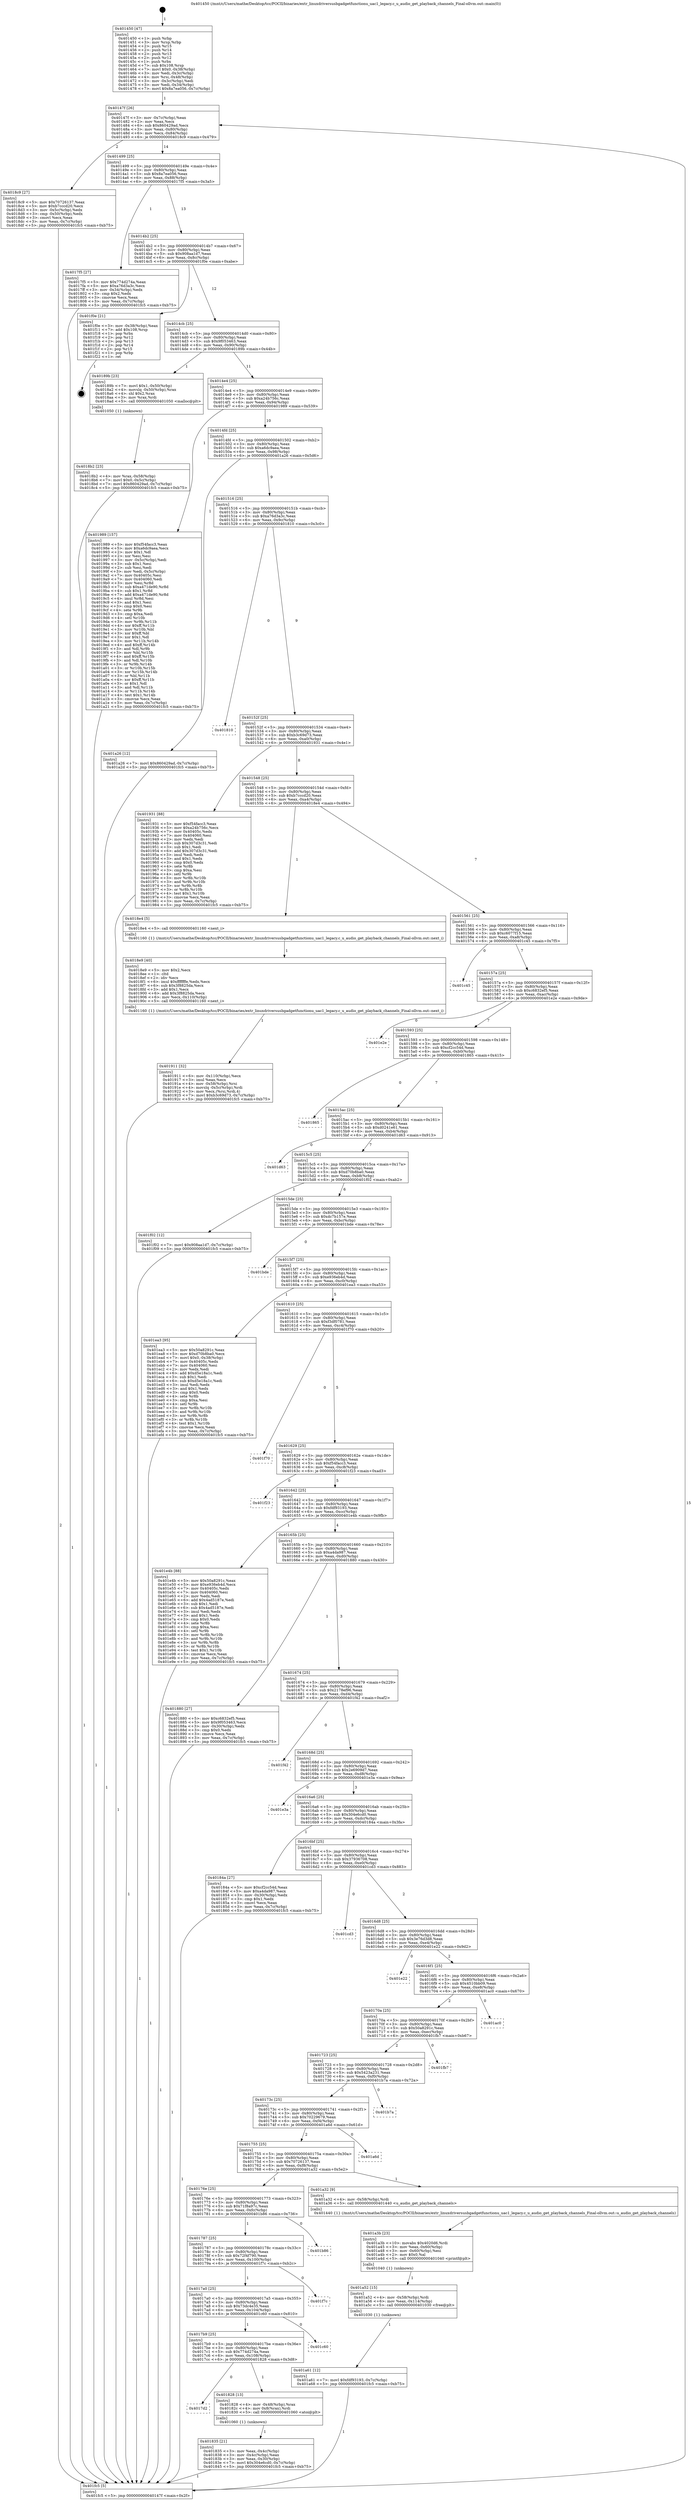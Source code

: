 digraph "0x401450" {
  label = "0x401450 (/mnt/c/Users/mathe/Desktop/tcc/POCII/binaries/extr_linuxdriversusbgadgetfunctionu_uac1_legacy.c_u_audio_get_playback_channels_Final-ollvm.out::main(0))"
  labelloc = "t"
  node[shape=record]

  Entry [label="",width=0.3,height=0.3,shape=circle,fillcolor=black,style=filled]
  "0x40147f" [label="{
     0x40147f [26]\l
     | [instrs]\l
     &nbsp;&nbsp;0x40147f \<+3\>: mov -0x7c(%rbp),%eax\l
     &nbsp;&nbsp;0x401482 \<+2\>: mov %eax,%ecx\l
     &nbsp;&nbsp;0x401484 \<+6\>: sub $0x860429ad,%ecx\l
     &nbsp;&nbsp;0x40148a \<+3\>: mov %eax,-0x80(%rbp)\l
     &nbsp;&nbsp;0x40148d \<+6\>: mov %ecx,-0x84(%rbp)\l
     &nbsp;&nbsp;0x401493 \<+6\>: je 00000000004018c9 \<main+0x479\>\l
  }"]
  "0x4018c9" [label="{
     0x4018c9 [27]\l
     | [instrs]\l
     &nbsp;&nbsp;0x4018c9 \<+5\>: mov $0x70726137,%eax\l
     &nbsp;&nbsp;0x4018ce \<+5\>: mov $0xb7cccd20,%ecx\l
     &nbsp;&nbsp;0x4018d3 \<+3\>: mov -0x5c(%rbp),%edx\l
     &nbsp;&nbsp;0x4018d6 \<+3\>: cmp -0x50(%rbp),%edx\l
     &nbsp;&nbsp;0x4018d9 \<+3\>: cmovl %ecx,%eax\l
     &nbsp;&nbsp;0x4018dc \<+3\>: mov %eax,-0x7c(%rbp)\l
     &nbsp;&nbsp;0x4018df \<+5\>: jmp 0000000000401fc5 \<main+0xb75\>\l
  }"]
  "0x401499" [label="{
     0x401499 [25]\l
     | [instrs]\l
     &nbsp;&nbsp;0x401499 \<+5\>: jmp 000000000040149e \<main+0x4e\>\l
     &nbsp;&nbsp;0x40149e \<+3\>: mov -0x80(%rbp),%eax\l
     &nbsp;&nbsp;0x4014a1 \<+5\>: sub $0x8a7ea056,%eax\l
     &nbsp;&nbsp;0x4014a6 \<+6\>: mov %eax,-0x88(%rbp)\l
     &nbsp;&nbsp;0x4014ac \<+6\>: je 00000000004017f5 \<main+0x3a5\>\l
  }"]
  Exit [label="",width=0.3,height=0.3,shape=circle,fillcolor=black,style=filled,peripheries=2]
  "0x4017f5" [label="{
     0x4017f5 [27]\l
     | [instrs]\l
     &nbsp;&nbsp;0x4017f5 \<+5\>: mov $0x774d274a,%eax\l
     &nbsp;&nbsp;0x4017fa \<+5\>: mov $0xa76d3a3c,%ecx\l
     &nbsp;&nbsp;0x4017ff \<+3\>: mov -0x34(%rbp),%edx\l
     &nbsp;&nbsp;0x401802 \<+3\>: cmp $0x2,%edx\l
     &nbsp;&nbsp;0x401805 \<+3\>: cmovne %ecx,%eax\l
     &nbsp;&nbsp;0x401808 \<+3\>: mov %eax,-0x7c(%rbp)\l
     &nbsp;&nbsp;0x40180b \<+5\>: jmp 0000000000401fc5 \<main+0xb75\>\l
  }"]
  "0x4014b2" [label="{
     0x4014b2 [25]\l
     | [instrs]\l
     &nbsp;&nbsp;0x4014b2 \<+5\>: jmp 00000000004014b7 \<main+0x67\>\l
     &nbsp;&nbsp;0x4014b7 \<+3\>: mov -0x80(%rbp),%eax\l
     &nbsp;&nbsp;0x4014ba \<+5\>: sub $0x908aa1d7,%eax\l
     &nbsp;&nbsp;0x4014bf \<+6\>: mov %eax,-0x8c(%rbp)\l
     &nbsp;&nbsp;0x4014c5 \<+6\>: je 0000000000401f0e \<main+0xabe\>\l
  }"]
  "0x401fc5" [label="{
     0x401fc5 [5]\l
     | [instrs]\l
     &nbsp;&nbsp;0x401fc5 \<+5\>: jmp 000000000040147f \<main+0x2f\>\l
  }"]
  "0x401450" [label="{
     0x401450 [47]\l
     | [instrs]\l
     &nbsp;&nbsp;0x401450 \<+1\>: push %rbp\l
     &nbsp;&nbsp;0x401451 \<+3\>: mov %rsp,%rbp\l
     &nbsp;&nbsp;0x401454 \<+2\>: push %r15\l
     &nbsp;&nbsp;0x401456 \<+2\>: push %r14\l
     &nbsp;&nbsp;0x401458 \<+2\>: push %r13\l
     &nbsp;&nbsp;0x40145a \<+2\>: push %r12\l
     &nbsp;&nbsp;0x40145c \<+1\>: push %rbx\l
     &nbsp;&nbsp;0x40145d \<+7\>: sub $0x108,%rsp\l
     &nbsp;&nbsp;0x401464 \<+7\>: movl $0x0,-0x38(%rbp)\l
     &nbsp;&nbsp;0x40146b \<+3\>: mov %edi,-0x3c(%rbp)\l
     &nbsp;&nbsp;0x40146e \<+4\>: mov %rsi,-0x48(%rbp)\l
     &nbsp;&nbsp;0x401472 \<+3\>: mov -0x3c(%rbp),%edi\l
     &nbsp;&nbsp;0x401475 \<+3\>: mov %edi,-0x34(%rbp)\l
     &nbsp;&nbsp;0x401478 \<+7\>: movl $0x8a7ea056,-0x7c(%rbp)\l
  }"]
  "0x401a61" [label="{
     0x401a61 [12]\l
     | [instrs]\l
     &nbsp;&nbsp;0x401a61 \<+7\>: movl $0xfdf93193,-0x7c(%rbp)\l
     &nbsp;&nbsp;0x401a68 \<+5\>: jmp 0000000000401fc5 \<main+0xb75\>\l
  }"]
  "0x401f0e" [label="{
     0x401f0e [21]\l
     | [instrs]\l
     &nbsp;&nbsp;0x401f0e \<+3\>: mov -0x38(%rbp),%eax\l
     &nbsp;&nbsp;0x401f11 \<+7\>: add $0x108,%rsp\l
     &nbsp;&nbsp;0x401f18 \<+1\>: pop %rbx\l
     &nbsp;&nbsp;0x401f19 \<+2\>: pop %r12\l
     &nbsp;&nbsp;0x401f1b \<+2\>: pop %r13\l
     &nbsp;&nbsp;0x401f1d \<+2\>: pop %r14\l
     &nbsp;&nbsp;0x401f1f \<+2\>: pop %r15\l
     &nbsp;&nbsp;0x401f21 \<+1\>: pop %rbp\l
     &nbsp;&nbsp;0x401f22 \<+1\>: ret\l
  }"]
  "0x4014cb" [label="{
     0x4014cb [25]\l
     | [instrs]\l
     &nbsp;&nbsp;0x4014cb \<+5\>: jmp 00000000004014d0 \<main+0x80\>\l
     &nbsp;&nbsp;0x4014d0 \<+3\>: mov -0x80(%rbp),%eax\l
     &nbsp;&nbsp;0x4014d3 \<+5\>: sub $0x9f053463,%eax\l
     &nbsp;&nbsp;0x4014d8 \<+6\>: mov %eax,-0x90(%rbp)\l
     &nbsp;&nbsp;0x4014de \<+6\>: je 000000000040189b \<main+0x44b\>\l
  }"]
  "0x401a52" [label="{
     0x401a52 [15]\l
     | [instrs]\l
     &nbsp;&nbsp;0x401a52 \<+4\>: mov -0x58(%rbp),%rdi\l
     &nbsp;&nbsp;0x401a56 \<+6\>: mov %eax,-0x114(%rbp)\l
     &nbsp;&nbsp;0x401a5c \<+5\>: call 0000000000401030 \<free@plt\>\l
     | [calls]\l
     &nbsp;&nbsp;0x401030 \{1\} (unknown)\l
  }"]
  "0x40189b" [label="{
     0x40189b [23]\l
     | [instrs]\l
     &nbsp;&nbsp;0x40189b \<+7\>: movl $0x1,-0x50(%rbp)\l
     &nbsp;&nbsp;0x4018a2 \<+4\>: movslq -0x50(%rbp),%rax\l
     &nbsp;&nbsp;0x4018a6 \<+4\>: shl $0x2,%rax\l
     &nbsp;&nbsp;0x4018aa \<+3\>: mov %rax,%rdi\l
     &nbsp;&nbsp;0x4018ad \<+5\>: call 0000000000401050 \<malloc@plt\>\l
     | [calls]\l
     &nbsp;&nbsp;0x401050 \{1\} (unknown)\l
  }"]
  "0x4014e4" [label="{
     0x4014e4 [25]\l
     | [instrs]\l
     &nbsp;&nbsp;0x4014e4 \<+5\>: jmp 00000000004014e9 \<main+0x99\>\l
     &nbsp;&nbsp;0x4014e9 \<+3\>: mov -0x80(%rbp),%eax\l
     &nbsp;&nbsp;0x4014ec \<+5\>: sub $0xa24b756c,%eax\l
     &nbsp;&nbsp;0x4014f1 \<+6\>: mov %eax,-0x94(%rbp)\l
     &nbsp;&nbsp;0x4014f7 \<+6\>: je 0000000000401989 \<main+0x539\>\l
  }"]
  "0x401a3b" [label="{
     0x401a3b [23]\l
     | [instrs]\l
     &nbsp;&nbsp;0x401a3b \<+10\>: movabs $0x4020d6,%rdi\l
     &nbsp;&nbsp;0x401a45 \<+3\>: mov %eax,-0x60(%rbp)\l
     &nbsp;&nbsp;0x401a48 \<+3\>: mov -0x60(%rbp),%esi\l
     &nbsp;&nbsp;0x401a4b \<+2\>: mov $0x0,%al\l
     &nbsp;&nbsp;0x401a4d \<+5\>: call 0000000000401040 \<printf@plt\>\l
     | [calls]\l
     &nbsp;&nbsp;0x401040 \{1\} (unknown)\l
  }"]
  "0x401989" [label="{
     0x401989 [157]\l
     | [instrs]\l
     &nbsp;&nbsp;0x401989 \<+5\>: mov $0xf54facc3,%eax\l
     &nbsp;&nbsp;0x40198e \<+5\>: mov $0xa6dc9aea,%ecx\l
     &nbsp;&nbsp;0x401993 \<+2\>: mov $0x1,%dl\l
     &nbsp;&nbsp;0x401995 \<+2\>: xor %esi,%esi\l
     &nbsp;&nbsp;0x401997 \<+3\>: mov -0x5c(%rbp),%edi\l
     &nbsp;&nbsp;0x40199a \<+3\>: sub $0x1,%esi\l
     &nbsp;&nbsp;0x40199d \<+2\>: sub %esi,%edi\l
     &nbsp;&nbsp;0x40199f \<+3\>: mov %edi,-0x5c(%rbp)\l
     &nbsp;&nbsp;0x4019a2 \<+7\>: mov 0x40405c,%esi\l
     &nbsp;&nbsp;0x4019a9 \<+7\>: mov 0x404060,%edi\l
     &nbsp;&nbsp;0x4019b0 \<+3\>: mov %esi,%r8d\l
     &nbsp;&nbsp;0x4019b3 \<+7\>: sub $0xa471de90,%r8d\l
     &nbsp;&nbsp;0x4019ba \<+4\>: sub $0x1,%r8d\l
     &nbsp;&nbsp;0x4019be \<+7\>: add $0xa471de90,%r8d\l
     &nbsp;&nbsp;0x4019c5 \<+4\>: imul %r8d,%esi\l
     &nbsp;&nbsp;0x4019c9 \<+3\>: and $0x1,%esi\l
     &nbsp;&nbsp;0x4019cc \<+3\>: cmp $0x0,%esi\l
     &nbsp;&nbsp;0x4019cf \<+4\>: sete %r9b\l
     &nbsp;&nbsp;0x4019d3 \<+3\>: cmp $0xa,%edi\l
     &nbsp;&nbsp;0x4019d6 \<+4\>: setl %r10b\l
     &nbsp;&nbsp;0x4019da \<+3\>: mov %r9b,%r11b\l
     &nbsp;&nbsp;0x4019dd \<+4\>: xor $0xff,%r11b\l
     &nbsp;&nbsp;0x4019e1 \<+3\>: mov %r10b,%bl\l
     &nbsp;&nbsp;0x4019e4 \<+3\>: xor $0xff,%bl\l
     &nbsp;&nbsp;0x4019e7 \<+3\>: xor $0x1,%dl\l
     &nbsp;&nbsp;0x4019ea \<+3\>: mov %r11b,%r14b\l
     &nbsp;&nbsp;0x4019ed \<+4\>: and $0xff,%r14b\l
     &nbsp;&nbsp;0x4019f1 \<+3\>: and %dl,%r9b\l
     &nbsp;&nbsp;0x4019f4 \<+3\>: mov %bl,%r15b\l
     &nbsp;&nbsp;0x4019f7 \<+4\>: and $0xff,%r15b\l
     &nbsp;&nbsp;0x4019fb \<+3\>: and %dl,%r10b\l
     &nbsp;&nbsp;0x4019fe \<+3\>: or %r9b,%r14b\l
     &nbsp;&nbsp;0x401a01 \<+3\>: or %r10b,%r15b\l
     &nbsp;&nbsp;0x401a04 \<+3\>: xor %r15b,%r14b\l
     &nbsp;&nbsp;0x401a07 \<+3\>: or %bl,%r11b\l
     &nbsp;&nbsp;0x401a0a \<+4\>: xor $0xff,%r11b\l
     &nbsp;&nbsp;0x401a0e \<+3\>: or $0x1,%dl\l
     &nbsp;&nbsp;0x401a11 \<+3\>: and %dl,%r11b\l
     &nbsp;&nbsp;0x401a14 \<+3\>: or %r11b,%r14b\l
     &nbsp;&nbsp;0x401a17 \<+4\>: test $0x1,%r14b\l
     &nbsp;&nbsp;0x401a1b \<+3\>: cmovne %ecx,%eax\l
     &nbsp;&nbsp;0x401a1e \<+3\>: mov %eax,-0x7c(%rbp)\l
     &nbsp;&nbsp;0x401a21 \<+5\>: jmp 0000000000401fc5 \<main+0xb75\>\l
  }"]
  "0x4014fd" [label="{
     0x4014fd [25]\l
     | [instrs]\l
     &nbsp;&nbsp;0x4014fd \<+5\>: jmp 0000000000401502 \<main+0xb2\>\l
     &nbsp;&nbsp;0x401502 \<+3\>: mov -0x80(%rbp),%eax\l
     &nbsp;&nbsp;0x401505 \<+5\>: sub $0xa6dc9aea,%eax\l
     &nbsp;&nbsp;0x40150a \<+6\>: mov %eax,-0x98(%rbp)\l
     &nbsp;&nbsp;0x401510 \<+6\>: je 0000000000401a26 \<main+0x5d6\>\l
  }"]
  "0x401911" [label="{
     0x401911 [32]\l
     | [instrs]\l
     &nbsp;&nbsp;0x401911 \<+6\>: mov -0x110(%rbp),%ecx\l
     &nbsp;&nbsp;0x401917 \<+3\>: imul %eax,%ecx\l
     &nbsp;&nbsp;0x40191a \<+4\>: mov -0x58(%rbp),%rsi\l
     &nbsp;&nbsp;0x40191e \<+4\>: movslq -0x5c(%rbp),%rdi\l
     &nbsp;&nbsp;0x401922 \<+3\>: mov %ecx,(%rsi,%rdi,4)\l
     &nbsp;&nbsp;0x401925 \<+7\>: movl $0xb3c69d73,-0x7c(%rbp)\l
     &nbsp;&nbsp;0x40192c \<+5\>: jmp 0000000000401fc5 \<main+0xb75\>\l
  }"]
  "0x401a26" [label="{
     0x401a26 [12]\l
     | [instrs]\l
     &nbsp;&nbsp;0x401a26 \<+7\>: movl $0x860429ad,-0x7c(%rbp)\l
     &nbsp;&nbsp;0x401a2d \<+5\>: jmp 0000000000401fc5 \<main+0xb75\>\l
  }"]
  "0x401516" [label="{
     0x401516 [25]\l
     | [instrs]\l
     &nbsp;&nbsp;0x401516 \<+5\>: jmp 000000000040151b \<main+0xcb\>\l
     &nbsp;&nbsp;0x40151b \<+3\>: mov -0x80(%rbp),%eax\l
     &nbsp;&nbsp;0x40151e \<+5\>: sub $0xa76d3a3c,%eax\l
     &nbsp;&nbsp;0x401523 \<+6\>: mov %eax,-0x9c(%rbp)\l
     &nbsp;&nbsp;0x401529 \<+6\>: je 0000000000401810 \<main+0x3c0\>\l
  }"]
  "0x4018e9" [label="{
     0x4018e9 [40]\l
     | [instrs]\l
     &nbsp;&nbsp;0x4018e9 \<+5\>: mov $0x2,%ecx\l
     &nbsp;&nbsp;0x4018ee \<+1\>: cltd\l
     &nbsp;&nbsp;0x4018ef \<+2\>: idiv %ecx\l
     &nbsp;&nbsp;0x4018f1 \<+6\>: imul $0xfffffffe,%edx,%ecx\l
     &nbsp;&nbsp;0x4018f7 \<+6\>: sub $0x3f8825da,%ecx\l
     &nbsp;&nbsp;0x4018fd \<+3\>: add $0x1,%ecx\l
     &nbsp;&nbsp;0x401900 \<+6\>: add $0x3f8825da,%ecx\l
     &nbsp;&nbsp;0x401906 \<+6\>: mov %ecx,-0x110(%rbp)\l
     &nbsp;&nbsp;0x40190c \<+5\>: call 0000000000401160 \<next_i\>\l
     | [calls]\l
     &nbsp;&nbsp;0x401160 \{1\} (/mnt/c/Users/mathe/Desktop/tcc/POCII/binaries/extr_linuxdriversusbgadgetfunctionu_uac1_legacy.c_u_audio_get_playback_channels_Final-ollvm.out::next_i)\l
  }"]
  "0x401810" [label="{
     0x401810\l
  }", style=dashed]
  "0x40152f" [label="{
     0x40152f [25]\l
     | [instrs]\l
     &nbsp;&nbsp;0x40152f \<+5\>: jmp 0000000000401534 \<main+0xe4\>\l
     &nbsp;&nbsp;0x401534 \<+3\>: mov -0x80(%rbp),%eax\l
     &nbsp;&nbsp;0x401537 \<+5\>: sub $0xb3c69d73,%eax\l
     &nbsp;&nbsp;0x40153c \<+6\>: mov %eax,-0xa0(%rbp)\l
     &nbsp;&nbsp;0x401542 \<+6\>: je 0000000000401931 \<main+0x4e1\>\l
  }"]
  "0x4018b2" [label="{
     0x4018b2 [23]\l
     | [instrs]\l
     &nbsp;&nbsp;0x4018b2 \<+4\>: mov %rax,-0x58(%rbp)\l
     &nbsp;&nbsp;0x4018b6 \<+7\>: movl $0x0,-0x5c(%rbp)\l
     &nbsp;&nbsp;0x4018bd \<+7\>: movl $0x860429ad,-0x7c(%rbp)\l
     &nbsp;&nbsp;0x4018c4 \<+5\>: jmp 0000000000401fc5 \<main+0xb75\>\l
  }"]
  "0x401931" [label="{
     0x401931 [88]\l
     | [instrs]\l
     &nbsp;&nbsp;0x401931 \<+5\>: mov $0xf54facc3,%eax\l
     &nbsp;&nbsp;0x401936 \<+5\>: mov $0xa24b756c,%ecx\l
     &nbsp;&nbsp;0x40193b \<+7\>: mov 0x40405c,%edx\l
     &nbsp;&nbsp;0x401942 \<+7\>: mov 0x404060,%esi\l
     &nbsp;&nbsp;0x401949 \<+2\>: mov %edx,%edi\l
     &nbsp;&nbsp;0x40194b \<+6\>: sub $0x307d3c31,%edi\l
     &nbsp;&nbsp;0x401951 \<+3\>: sub $0x1,%edi\l
     &nbsp;&nbsp;0x401954 \<+6\>: add $0x307d3c31,%edi\l
     &nbsp;&nbsp;0x40195a \<+3\>: imul %edi,%edx\l
     &nbsp;&nbsp;0x40195d \<+3\>: and $0x1,%edx\l
     &nbsp;&nbsp;0x401960 \<+3\>: cmp $0x0,%edx\l
     &nbsp;&nbsp;0x401963 \<+4\>: sete %r8b\l
     &nbsp;&nbsp;0x401967 \<+3\>: cmp $0xa,%esi\l
     &nbsp;&nbsp;0x40196a \<+4\>: setl %r9b\l
     &nbsp;&nbsp;0x40196e \<+3\>: mov %r8b,%r10b\l
     &nbsp;&nbsp;0x401971 \<+3\>: and %r9b,%r10b\l
     &nbsp;&nbsp;0x401974 \<+3\>: xor %r9b,%r8b\l
     &nbsp;&nbsp;0x401977 \<+3\>: or %r8b,%r10b\l
     &nbsp;&nbsp;0x40197a \<+4\>: test $0x1,%r10b\l
     &nbsp;&nbsp;0x40197e \<+3\>: cmovne %ecx,%eax\l
     &nbsp;&nbsp;0x401981 \<+3\>: mov %eax,-0x7c(%rbp)\l
     &nbsp;&nbsp;0x401984 \<+5\>: jmp 0000000000401fc5 \<main+0xb75\>\l
  }"]
  "0x401548" [label="{
     0x401548 [25]\l
     | [instrs]\l
     &nbsp;&nbsp;0x401548 \<+5\>: jmp 000000000040154d \<main+0xfd\>\l
     &nbsp;&nbsp;0x40154d \<+3\>: mov -0x80(%rbp),%eax\l
     &nbsp;&nbsp;0x401550 \<+5\>: sub $0xb7cccd20,%eax\l
     &nbsp;&nbsp;0x401555 \<+6\>: mov %eax,-0xa4(%rbp)\l
     &nbsp;&nbsp;0x40155b \<+6\>: je 00000000004018e4 \<main+0x494\>\l
  }"]
  "0x401835" [label="{
     0x401835 [21]\l
     | [instrs]\l
     &nbsp;&nbsp;0x401835 \<+3\>: mov %eax,-0x4c(%rbp)\l
     &nbsp;&nbsp;0x401838 \<+3\>: mov -0x4c(%rbp),%eax\l
     &nbsp;&nbsp;0x40183b \<+3\>: mov %eax,-0x30(%rbp)\l
     &nbsp;&nbsp;0x40183e \<+7\>: movl $0x304e6cd0,-0x7c(%rbp)\l
     &nbsp;&nbsp;0x401845 \<+5\>: jmp 0000000000401fc5 \<main+0xb75\>\l
  }"]
  "0x4018e4" [label="{
     0x4018e4 [5]\l
     | [instrs]\l
     &nbsp;&nbsp;0x4018e4 \<+5\>: call 0000000000401160 \<next_i\>\l
     | [calls]\l
     &nbsp;&nbsp;0x401160 \{1\} (/mnt/c/Users/mathe/Desktop/tcc/POCII/binaries/extr_linuxdriversusbgadgetfunctionu_uac1_legacy.c_u_audio_get_playback_channels_Final-ollvm.out::next_i)\l
  }"]
  "0x401561" [label="{
     0x401561 [25]\l
     | [instrs]\l
     &nbsp;&nbsp;0x401561 \<+5\>: jmp 0000000000401566 \<main+0x116\>\l
     &nbsp;&nbsp;0x401566 \<+3\>: mov -0x80(%rbp),%eax\l
     &nbsp;&nbsp;0x401569 \<+5\>: sub $0xc6077f15,%eax\l
     &nbsp;&nbsp;0x40156e \<+6\>: mov %eax,-0xa8(%rbp)\l
     &nbsp;&nbsp;0x401574 \<+6\>: je 0000000000401c45 \<main+0x7f5\>\l
  }"]
  "0x4017d2" [label="{
     0x4017d2\l
  }", style=dashed]
  "0x401c45" [label="{
     0x401c45\l
  }", style=dashed]
  "0x40157a" [label="{
     0x40157a [25]\l
     | [instrs]\l
     &nbsp;&nbsp;0x40157a \<+5\>: jmp 000000000040157f \<main+0x12f\>\l
     &nbsp;&nbsp;0x40157f \<+3\>: mov -0x80(%rbp),%eax\l
     &nbsp;&nbsp;0x401582 \<+5\>: sub $0xc6832ef5,%eax\l
     &nbsp;&nbsp;0x401587 \<+6\>: mov %eax,-0xac(%rbp)\l
     &nbsp;&nbsp;0x40158d \<+6\>: je 0000000000401e2e \<main+0x9de\>\l
  }"]
  "0x401828" [label="{
     0x401828 [13]\l
     | [instrs]\l
     &nbsp;&nbsp;0x401828 \<+4\>: mov -0x48(%rbp),%rax\l
     &nbsp;&nbsp;0x40182c \<+4\>: mov 0x8(%rax),%rdi\l
     &nbsp;&nbsp;0x401830 \<+5\>: call 0000000000401060 \<atoi@plt\>\l
     | [calls]\l
     &nbsp;&nbsp;0x401060 \{1\} (unknown)\l
  }"]
  "0x401e2e" [label="{
     0x401e2e\l
  }", style=dashed]
  "0x401593" [label="{
     0x401593 [25]\l
     | [instrs]\l
     &nbsp;&nbsp;0x401593 \<+5\>: jmp 0000000000401598 \<main+0x148\>\l
     &nbsp;&nbsp;0x401598 \<+3\>: mov -0x80(%rbp),%eax\l
     &nbsp;&nbsp;0x40159b \<+5\>: sub $0xcf2cc54d,%eax\l
     &nbsp;&nbsp;0x4015a0 \<+6\>: mov %eax,-0xb0(%rbp)\l
     &nbsp;&nbsp;0x4015a6 \<+6\>: je 0000000000401865 \<main+0x415\>\l
  }"]
  "0x4017b9" [label="{
     0x4017b9 [25]\l
     | [instrs]\l
     &nbsp;&nbsp;0x4017b9 \<+5\>: jmp 00000000004017be \<main+0x36e\>\l
     &nbsp;&nbsp;0x4017be \<+3\>: mov -0x80(%rbp),%eax\l
     &nbsp;&nbsp;0x4017c1 \<+5\>: sub $0x774d274a,%eax\l
     &nbsp;&nbsp;0x4017c6 \<+6\>: mov %eax,-0x108(%rbp)\l
     &nbsp;&nbsp;0x4017cc \<+6\>: je 0000000000401828 \<main+0x3d8\>\l
  }"]
  "0x401865" [label="{
     0x401865\l
  }", style=dashed]
  "0x4015ac" [label="{
     0x4015ac [25]\l
     | [instrs]\l
     &nbsp;&nbsp;0x4015ac \<+5\>: jmp 00000000004015b1 \<main+0x161\>\l
     &nbsp;&nbsp;0x4015b1 \<+3\>: mov -0x80(%rbp),%eax\l
     &nbsp;&nbsp;0x4015b4 \<+5\>: sub $0xd0241e61,%eax\l
     &nbsp;&nbsp;0x4015b9 \<+6\>: mov %eax,-0xb4(%rbp)\l
     &nbsp;&nbsp;0x4015bf \<+6\>: je 0000000000401d63 \<main+0x913\>\l
  }"]
  "0x401c60" [label="{
     0x401c60\l
  }", style=dashed]
  "0x401d63" [label="{
     0x401d63\l
  }", style=dashed]
  "0x4015c5" [label="{
     0x4015c5 [25]\l
     | [instrs]\l
     &nbsp;&nbsp;0x4015c5 \<+5\>: jmp 00000000004015ca \<main+0x17a\>\l
     &nbsp;&nbsp;0x4015ca \<+3\>: mov -0x80(%rbp),%eax\l
     &nbsp;&nbsp;0x4015cd \<+5\>: sub $0xd70b8ba0,%eax\l
     &nbsp;&nbsp;0x4015d2 \<+6\>: mov %eax,-0xb8(%rbp)\l
     &nbsp;&nbsp;0x4015d8 \<+6\>: je 0000000000401f02 \<main+0xab2\>\l
  }"]
  "0x4017a0" [label="{
     0x4017a0 [25]\l
     | [instrs]\l
     &nbsp;&nbsp;0x4017a0 \<+5\>: jmp 00000000004017a5 \<main+0x355\>\l
     &nbsp;&nbsp;0x4017a5 \<+3\>: mov -0x80(%rbp),%eax\l
     &nbsp;&nbsp;0x4017a8 \<+5\>: sub $0x73dc4e35,%eax\l
     &nbsp;&nbsp;0x4017ad \<+6\>: mov %eax,-0x104(%rbp)\l
     &nbsp;&nbsp;0x4017b3 \<+6\>: je 0000000000401c60 \<main+0x810\>\l
  }"]
  "0x401f02" [label="{
     0x401f02 [12]\l
     | [instrs]\l
     &nbsp;&nbsp;0x401f02 \<+7\>: movl $0x908aa1d7,-0x7c(%rbp)\l
     &nbsp;&nbsp;0x401f09 \<+5\>: jmp 0000000000401fc5 \<main+0xb75\>\l
  }"]
  "0x4015de" [label="{
     0x4015de [25]\l
     | [instrs]\l
     &nbsp;&nbsp;0x4015de \<+5\>: jmp 00000000004015e3 \<main+0x193\>\l
     &nbsp;&nbsp;0x4015e3 \<+3\>: mov -0x80(%rbp),%eax\l
     &nbsp;&nbsp;0x4015e6 \<+5\>: sub $0xdc7b157e,%eax\l
     &nbsp;&nbsp;0x4015eb \<+6\>: mov %eax,-0xbc(%rbp)\l
     &nbsp;&nbsp;0x4015f1 \<+6\>: je 0000000000401bde \<main+0x78e\>\l
  }"]
  "0x401f7c" [label="{
     0x401f7c\l
  }", style=dashed]
  "0x401bde" [label="{
     0x401bde\l
  }", style=dashed]
  "0x4015f7" [label="{
     0x4015f7 [25]\l
     | [instrs]\l
     &nbsp;&nbsp;0x4015f7 \<+5\>: jmp 00000000004015fc \<main+0x1ac\>\l
     &nbsp;&nbsp;0x4015fc \<+3\>: mov -0x80(%rbp),%eax\l
     &nbsp;&nbsp;0x4015ff \<+5\>: sub $0xe936eb4d,%eax\l
     &nbsp;&nbsp;0x401604 \<+6\>: mov %eax,-0xc0(%rbp)\l
     &nbsp;&nbsp;0x40160a \<+6\>: je 0000000000401ea3 \<main+0xa53\>\l
  }"]
  "0x401787" [label="{
     0x401787 [25]\l
     | [instrs]\l
     &nbsp;&nbsp;0x401787 \<+5\>: jmp 000000000040178c \<main+0x33c\>\l
     &nbsp;&nbsp;0x40178c \<+3\>: mov -0x80(%rbp),%eax\l
     &nbsp;&nbsp;0x40178f \<+5\>: sub $0x72f4f790,%eax\l
     &nbsp;&nbsp;0x401794 \<+6\>: mov %eax,-0x100(%rbp)\l
     &nbsp;&nbsp;0x40179a \<+6\>: je 0000000000401f7c \<main+0xb2c\>\l
  }"]
  "0x401ea3" [label="{
     0x401ea3 [95]\l
     | [instrs]\l
     &nbsp;&nbsp;0x401ea3 \<+5\>: mov $0x50a8291c,%eax\l
     &nbsp;&nbsp;0x401ea8 \<+5\>: mov $0xd70b8ba0,%ecx\l
     &nbsp;&nbsp;0x401ead \<+7\>: movl $0x0,-0x38(%rbp)\l
     &nbsp;&nbsp;0x401eb4 \<+7\>: mov 0x40405c,%edx\l
     &nbsp;&nbsp;0x401ebb \<+7\>: mov 0x404060,%esi\l
     &nbsp;&nbsp;0x401ec2 \<+2\>: mov %edx,%edi\l
     &nbsp;&nbsp;0x401ec4 \<+6\>: add $0xd5e18a1c,%edi\l
     &nbsp;&nbsp;0x401eca \<+3\>: sub $0x1,%edi\l
     &nbsp;&nbsp;0x401ecd \<+6\>: sub $0xd5e18a1c,%edi\l
     &nbsp;&nbsp;0x401ed3 \<+3\>: imul %edi,%edx\l
     &nbsp;&nbsp;0x401ed6 \<+3\>: and $0x1,%edx\l
     &nbsp;&nbsp;0x401ed9 \<+3\>: cmp $0x0,%edx\l
     &nbsp;&nbsp;0x401edc \<+4\>: sete %r8b\l
     &nbsp;&nbsp;0x401ee0 \<+3\>: cmp $0xa,%esi\l
     &nbsp;&nbsp;0x401ee3 \<+4\>: setl %r9b\l
     &nbsp;&nbsp;0x401ee7 \<+3\>: mov %r8b,%r10b\l
     &nbsp;&nbsp;0x401eea \<+3\>: and %r9b,%r10b\l
     &nbsp;&nbsp;0x401eed \<+3\>: xor %r9b,%r8b\l
     &nbsp;&nbsp;0x401ef0 \<+3\>: or %r8b,%r10b\l
     &nbsp;&nbsp;0x401ef3 \<+4\>: test $0x1,%r10b\l
     &nbsp;&nbsp;0x401ef7 \<+3\>: cmovne %ecx,%eax\l
     &nbsp;&nbsp;0x401efa \<+3\>: mov %eax,-0x7c(%rbp)\l
     &nbsp;&nbsp;0x401efd \<+5\>: jmp 0000000000401fc5 \<main+0xb75\>\l
  }"]
  "0x401610" [label="{
     0x401610 [25]\l
     | [instrs]\l
     &nbsp;&nbsp;0x401610 \<+5\>: jmp 0000000000401615 \<main+0x1c5\>\l
     &nbsp;&nbsp;0x401615 \<+3\>: mov -0x80(%rbp),%eax\l
     &nbsp;&nbsp;0x401618 \<+5\>: sub $0xf3df0781,%eax\l
     &nbsp;&nbsp;0x40161d \<+6\>: mov %eax,-0xc4(%rbp)\l
     &nbsp;&nbsp;0x401623 \<+6\>: je 0000000000401f70 \<main+0xb20\>\l
  }"]
  "0x401b86" [label="{
     0x401b86\l
  }", style=dashed]
  "0x401f70" [label="{
     0x401f70\l
  }", style=dashed]
  "0x401629" [label="{
     0x401629 [25]\l
     | [instrs]\l
     &nbsp;&nbsp;0x401629 \<+5\>: jmp 000000000040162e \<main+0x1de\>\l
     &nbsp;&nbsp;0x40162e \<+3\>: mov -0x80(%rbp),%eax\l
     &nbsp;&nbsp;0x401631 \<+5\>: sub $0xf54facc3,%eax\l
     &nbsp;&nbsp;0x401636 \<+6\>: mov %eax,-0xc8(%rbp)\l
     &nbsp;&nbsp;0x40163c \<+6\>: je 0000000000401f23 \<main+0xad3\>\l
  }"]
  "0x40176e" [label="{
     0x40176e [25]\l
     | [instrs]\l
     &nbsp;&nbsp;0x40176e \<+5\>: jmp 0000000000401773 \<main+0x323\>\l
     &nbsp;&nbsp;0x401773 \<+3\>: mov -0x80(%rbp),%eax\l
     &nbsp;&nbsp;0x401776 \<+5\>: sub $0x71f8a97c,%eax\l
     &nbsp;&nbsp;0x40177b \<+6\>: mov %eax,-0xfc(%rbp)\l
     &nbsp;&nbsp;0x401781 \<+6\>: je 0000000000401b86 \<main+0x736\>\l
  }"]
  "0x401f23" [label="{
     0x401f23\l
  }", style=dashed]
  "0x401642" [label="{
     0x401642 [25]\l
     | [instrs]\l
     &nbsp;&nbsp;0x401642 \<+5\>: jmp 0000000000401647 \<main+0x1f7\>\l
     &nbsp;&nbsp;0x401647 \<+3\>: mov -0x80(%rbp),%eax\l
     &nbsp;&nbsp;0x40164a \<+5\>: sub $0xfdf93193,%eax\l
     &nbsp;&nbsp;0x40164f \<+6\>: mov %eax,-0xcc(%rbp)\l
     &nbsp;&nbsp;0x401655 \<+6\>: je 0000000000401e4b \<main+0x9fb\>\l
  }"]
  "0x401a32" [label="{
     0x401a32 [9]\l
     | [instrs]\l
     &nbsp;&nbsp;0x401a32 \<+4\>: mov -0x58(%rbp),%rdi\l
     &nbsp;&nbsp;0x401a36 \<+5\>: call 0000000000401440 \<u_audio_get_playback_channels\>\l
     | [calls]\l
     &nbsp;&nbsp;0x401440 \{1\} (/mnt/c/Users/mathe/Desktop/tcc/POCII/binaries/extr_linuxdriversusbgadgetfunctionu_uac1_legacy.c_u_audio_get_playback_channels_Final-ollvm.out::u_audio_get_playback_channels)\l
  }"]
  "0x401e4b" [label="{
     0x401e4b [88]\l
     | [instrs]\l
     &nbsp;&nbsp;0x401e4b \<+5\>: mov $0x50a8291c,%eax\l
     &nbsp;&nbsp;0x401e50 \<+5\>: mov $0xe936eb4d,%ecx\l
     &nbsp;&nbsp;0x401e55 \<+7\>: mov 0x40405c,%edx\l
     &nbsp;&nbsp;0x401e5c \<+7\>: mov 0x404060,%esi\l
     &nbsp;&nbsp;0x401e63 \<+2\>: mov %edx,%edi\l
     &nbsp;&nbsp;0x401e65 \<+6\>: add $0x4ad5187e,%edi\l
     &nbsp;&nbsp;0x401e6b \<+3\>: sub $0x1,%edi\l
     &nbsp;&nbsp;0x401e6e \<+6\>: sub $0x4ad5187e,%edi\l
     &nbsp;&nbsp;0x401e74 \<+3\>: imul %edi,%edx\l
     &nbsp;&nbsp;0x401e77 \<+3\>: and $0x1,%edx\l
     &nbsp;&nbsp;0x401e7a \<+3\>: cmp $0x0,%edx\l
     &nbsp;&nbsp;0x401e7d \<+4\>: sete %r8b\l
     &nbsp;&nbsp;0x401e81 \<+3\>: cmp $0xa,%esi\l
     &nbsp;&nbsp;0x401e84 \<+4\>: setl %r9b\l
     &nbsp;&nbsp;0x401e88 \<+3\>: mov %r8b,%r10b\l
     &nbsp;&nbsp;0x401e8b \<+3\>: and %r9b,%r10b\l
     &nbsp;&nbsp;0x401e8e \<+3\>: xor %r9b,%r8b\l
     &nbsp;&nbsp;0x401e91 \<+3\>: or %r8b,%r10b\l
     &nbsp;&nbsp;0x401e94 \<+4\>: test $0x1,%r10b\l
     &nbsp;&nbsp;0x401e98 \<+3\>: cmovne %ecx,%eax\l
     &nbsp;&nbsp;0x401e9b \<+3\>: mov %eax,-0x7c(%rbp)\l
     &nbsp;&nbsp;0x401e9e \<+5\>: jmp 0000000000401fc5 \<main+0xb75\>\l
  }"]
  "0x40165b" [label="{
     0x40165b [25]\l
     | [instrs]\l
     &nbsp;&nbsp;0x40165b \<+5\>: jmp 0000000000401660 \<main+0x210\>\l
     &nbsp;&nbsp;0x401660 \<+3\>: mov -0x80(%rbp),%eax\l
     &nbsp;&nbsp;0x401663 \<+5\>: sub $0xa4da987,%eax\l
     &nbsp;&nbsp;0x401668 \<+6\>: mov %eax,-0xd0(%rbp)\l
     &nbsp;&nbsp;0x40166e \<+6\>: je 0000000000401880 \<main+0x430\>\l
  }"]
  "0x401755" [label="{
     0x401755 [25]\l
     | [instrs]\l
     &nbsp;&nbsp;0x401755 \<+5\>: jmp 000000000040175a \<main+0x30a\>\l
     &nbsp;&nbsp;0x40175a \<+3\>: mov -0x80(%rbp),%eax\l
     &nbsp;&nbsp;0x40175d \<+5\>: sub $0x70726137,%eax\l
     &nbsp;&nbsp;0x401762 \<+6\>: mov %eax,-0xf8(%rbp)\l
     &nbsp;&nbsp;0x401768 \<+6\>: je 0000000000401a32 \<main+0x5e2\>\l
  }"]
  "0x401880" [label="{
     0x401880 [27]\l
     | [instrs]\l
     &nbsp;&nbsp;0x401880 \<+5\>: mov $0xc6832ef5,%eax\l
     &nbsp;&nbsp;0x401885 \<+5\>: mov $0x9f053463,%ecx\l
     &nbsp;&nbsp;0x40188a \<+3\>: mov -0x30(%rbp),%edx\l
     &nbsp;&nbsp;0x40188d \<+3\>: cmp $0x0,%edx\l
     &nbsp;&nbsp;0x401890 \<+3\>: cmove %ecx,%eax\l
     &nbsp;&nbsp;0x401893 \<+3\>: mov %eax,-0x7c(%rbp)\l
     &nbsp;&nbsp;0x401896 \<+5\>: jmp 0000000000401fc5 \<main+0xb75\>\l
  }"]
  "0x401674" [label="{
     0x401674 [25]\l
     | [instrs]\l
     &nbsp;&nbsp;0x401674 \<+5\>: jmp 0000000000401679 \<main+0x229\>\l
     &nbsp;&nbsp;0x401679 \<+3\>: mov -0x80(%rbp),%eax\l
     &nbsp;&nbsp;0x40167c \<+5\>: sub $0x2178ef96,%eax\l
     &nbsp;&nbsp;0x401681 \<+6\>: mov %eax,-0xd4(%rbp)\l
     &nbsp;&nbsp;0x401687 \<+6\>: je 0000000000401f42 \<main+0xaf2\>\l
  }"]
  "0x401a6d" [label="{
     0x401a6d\l
  }", style=dashed]
  "0x401f42" [label="{
     0x401f42\l
  }", style=dashed]
  "0x40168d" [label="{
     0x40168d [25]\l
     | [instrs]\l
     &nbsp;&nbsp;0x40168d \<+5\>: jmp 0000000000401692 \<main+0x242\>\l
     &nbsp;&nbsp;0x401692 \<+3\>: mov -0x80(%rbp),%eax\l
     &nbsp;&nbsp;0x401695 \<+5\>: sub $0x2e6909d7,%eax\l
     &nbsp;&nbsp;0x40169a \<+6\>: mov %eax,-0xd8(%rbp)\l
     &nbsp;&nbsp;0x4016a0 \<+6\>: je 0000000000401e3a \<main+0x9ea\>\l
  }"]
  "0x40173c" [label="{
     0x40173c [25]\l
     | [instrs]\l
     &nbsp;&nbsp;0x40173c \<+5\>: jmp 0000000000401741 \<main+0x2f1\>\l
     &nbsp;&nbsp;0x401741 \<+3\>: mov -0x80(%rbp),%eax\l
     &nbsp;&nbsp;0x401744 \<+5\>: sub $0x70229679,%eax\l
     &nbsp;&nbsp;0x401749 \<+6\>: mov %eax,-0xf4(%rbp)\l
     &nbsp;&nbsp;0x40174f \<+6\>: je 0000000000401a6d \<main+0x61d\>\l
  }"]
  "0x401e3a" [label="{
     0x401e3a\l
  }", style=dashed]
  "0x4016a6" [label="{
     0x4016a6 [25]\l
     | [instrs]\l
     &nbsp;&nbsp;0x4016a6 \<+5\>: jmp 00000000004016ab \<main+0x25b\>\l
     &nbsp;&nbsp;0x4016ab \<+3\>: mov -0x80(%rbp),%eax\l
     &nbsp;&nbsp;0x4016ae \<+5\>: sub $0x304e6cd0,%eax\l
     &nbsp;&nbsp;0x4016b3 \<+6\>: mov %eax,-0xdc(%rbp)\l
     &nbsp;&nbsp;0x4016b9 \<+6\>: je 000000000040184a \<main+0x3fa\>\l
  }"]
  "0x401b7a" [label="{
     0x401b7a\l
  }", style=dashed]
  "0x40184a" [label="{
     0x40184a [27]\l
     | [instrs]\l
     &nbsp;&nbsp;0x40184a \<+5\>: mov $0xcf2cc54d,%eax\l
     &nbsp;&nbsp;0x40184f \<+5\>: mov $0xa4da987,%ecx\l
     &nbsp;&nbsp;0x401854 \<+3\>: mov -0x30(%rbp),%edx\l
     &nbsp;&nbsp;0x401857 \<+3\>: cmp $0x1,%edx\l
     &nbsp;&nbsp;0x40185a \<+3\>: cmovl %ecx,%eax\l
     &nbsp;&nbsp;0x40185d \<+3\>: mov %eax,-0x7c(%rbp)\l
     &nbsp;&nbsp;0x401860 \<+5\>: jmp 0000000000401fc5 \<main+0xb75\>\l
  }"]
  "0x4016bf" [label="{
     0x4016bf [25]\l
     | [instrs]\l
     &nbsp;&nbsp;0x4016bf \<+5\>: jmp 00000000004016c4 \<main+0x274\>\l
     &nbsp;&nbsp;0x4016c4 \<+3\>: mov -0x80(%rbp),%eax\l
     &nbsp;&nbsp;0x4016c7 \<+5\>: sub $0x37936708,%eax\l
     &nbsp;&nbsp;0x4016cc \<+6\>: mov %eax,-0xe0(%rbp)\l
     &nbsp;&nbsp;0x4016d2 \<+6\>: je 0000000000401cd3 \<main+0x883\>\l
  }"]
  "0x401723" [label="{
     0x401723 [25]\l
     | [instrs]\l
     &nbsp;&nbsp;0x401723 \<+5\>: jmp 0000000000401728 \<main+0x2d8\>\l
     &nbsp;&nbsp;0x401728 \<+3\>: mov -0x80(%rbp),%eax\l
     &nbsp;&nbsp;0x40172b \<+5\>: sub $0x5423a231,%eax\l
     &nbsp;&nbsp;0x401730 \<+6\>: mov %eax,-0xf0(%rbp)\l
     &nbsp;&nbsp;0x401736 \<+6\>: je 0000000000401b7a \<main+0x72a\>\l
  }"]
  "0x401cd3" [label="{
     0x401cd3\l
  }", style=dashed]
  "0x4016d8" [label="{
     0x4016d8 [25]\l
     | [instrs]\l
     &nbsp;&nbsp;0x4016d8 \<+5\>: jmp 00000000004016dd \<main+0x28d\>\l
     &nbsp;&nbsp;0x4016dd \<+3\>: mov -0x80(%rbp),%eax\l
     &nbsp;&nbsp;0x4016e0 \<+5\>: sub $0x3e76d3d8,%eax\l
     &nbsp;&nbsp;0x4016e5 \<+6\>: mov %eax,-0xe4(%rbp)\l
     &nbsp;&nbsp;0x4016eb \<+6\>: je 0000000000401e22 \<main+0x9d2\>\l
  }"]
  "0x401fb7" [label="{
     0x401fb7\l
  }", style=dashed]
  "0x401e22" [label="{
     0x401e22\l
  }", style=dashed]
  "0x4016f1" [label="{
     0x4016f1 [25]\l
     | [instrs]\l
     &nbsp;&nbsp;0x4016f1 \<+5\>: jmp 00000000004016f6 \<main+0x2a6\>\l
     &nbsp;&nbsp;0x4016f6 \<+3\>: mov -0x80(%rbp),%eax\l
     &nbsp;&nbsp;0x4016f9 \<+5\>: sub $0x4510bb09,%eax\l
     &nbsp;&nbsp;0x4016fe \<+6\>: mov %eax,-0xe8(%rbp)\l
     &nbsp;&nbsp;0x401704 \<+6\>: je 0000000000401ac0 \<main+0x670\>\l
  }"]
  "0x40170a" [label="{
     0x40170a [25]\l
     | [instrs]\l
     &nbsp;&nbsp;0x40170a \<+5\>: jmp 000000000040170f \<main+0x2bf\>\l
     &nbsp;&nbsp;0x40170f \<+3\>: mov -0x80(%rbp),%eax\l
     &nbsp;&nbsp;0x401712 \<+5\>: sub $0x50a8291c,%eax\l
     &nbsp;&nbsp;0x401717 \<+6\>: mov %eax,-0xec(%rbp)\l
     &nbsp;&nbsp;0x40171d \<+6\>: je 0000000000401fb7 \<main+0xb67\>\l
  }"]
  "0x401ac0" [label="{
     0x401ac0\l
  }", style=dashed]
  Entry -> "0x401450" [label=" 1"]
  "0x40147f" -> "0x4018c9" [label=" 2"]
  "0x40147f" -> "0x401499" [label=" 14"]
  "0x401f0e" -> Exit [label=" 1"]
  "0x401499" -> "0x4017f5" [label=" 1"]
  "0x401499" -> "0x4014b2" [label=" 13"]
  "0x4017f5" -> "0x401fc5" [label=" 1"]
  "0x401450" -> "0x40147f" [label=" 1"]
  "0x401fc5" -> "0x40147f" [label=" 15"]
  "0x401f02" -> "0x401fc5" [label=" 1"]
  "0x4014b2" -> "0x401f0e" [label=" 1"]
  "0x4014b2" -> "0x4014cb" [label=" 12"]
  "0x401ea3" -> "0x401fc5" [label=" 1"]
  "0x4014cb" -> "0x40189b" [label=" 1"]
  "0x4014cb" -> "0x4014e4" [label=" 11"]
  "0x401e4b" -> "0x401fc5" [label=" 1"]
  "0x4014e4" -> "0x401989" [label=" 1"]
  "0x4014e4" -> "0x4014fd" [label=" 10"]
  "0x401a61" -> "0x401fc5" [label=" 1"]
  "0x4014fd" -> "0x401a26" [label=" 1"]
  "0x4014fd" -> "0x401516" [label=" 9"]
  "0x401a52" -> "0x401a61" [label=" 1"]
  "0x401516" -> "0x401810" [label=" 0"]
  "0x401516" -> "0x40152f" [label=" 9"]
  "0x401a3b" -> "0x401a52" [label=" 1"]
  "0x40152f" -> "0x401931" [label=" 1"]
  "0x40152f" -> "0x401548" [label=" 8"]
  "0x401a32" -> "0x401a3b" [label=" 1"]
  "0x401548" -> "0x4018e4" [label=" 1"]
  "0x401548" -> "0x401561" [label=" 7"]
  "0x401a26" -> "0x401fc5" [label=" 1"]
  "0x401561" -> "0x401c45" [label=" 0"]
  "0x401561" -> "0x40157a" [label=" 7"]
  "0x401989" -> "0x401fc5" [label=" 1"]
  "0x40157a" -> "0x401e2e" [label=" 0"]
  "0x40157a" -> "0x401593" [label=" 7"]
  "0x401931" -> "0x401fc5" [label=" 1"]
  "0x401593" -> "0x401865" [label=" 0"]
  "0x401593" -> "0x4015ac" [label=" 7"]
  "0x4018e9" -> "0x401911" [label=" 1"]
  "0x4015ac" -> "0x401d63" [label=" 0"]
  "0x4015ac" -> "0x4015c5" [label=" 7"]
  "0x4018e4" -> "0x4018e9" [label=" 1"]
  "0x4015c5" -> "0x401f02" [label=" 1"]
  "0x4015c5" -> "0x4015de" [label=" 6"]
  "0x4018b2" -> "0x401fc5" [label=" 1"]
  "0x4015de" -> "0x401bde" [label=" 0"]
  "0x4015de" -> "0x4015f7" [label=" 6"]
  "0x40189b" -> "0x4018b2" [label=" 1"]
  "0x4015f7" -> "0x401ea3" [label=" 1"]
  "0x4015f7" -> "0x401610" [label=" 5"]
  "0x40184a" -> "0x401fc5" [label=" 1"]
  "0x401610" -> "0x401f70" [label=" 0"]
  "0x401610" -> "0x401629" [label=" 5"]
  "0x401835" -> "0x401fc5" [label=" 1"]
  "0x401629" -> "0x401f23" [label=" 0"]
  "0x401629" -> "0x401642" [label=" 5"]
  "0x4017b9" -> "0x4017d2" [label=" 0"]
  "0x401642" -> "0x401e4b" [label=" 1"]
  "0x401642" -> "0x40165b" [label=" 4"]
  "0x4017b9" -> "0x401828" [label=" 1"]
  "0x40165b" -> "0x401880" [label=" 1"]
  "0x40165b" -> "0x401674" [label=" 3"]
  "0x4017a0" -> "0x4017b9" [label=" 1"]
  "0x401674" -> "0x401f42" [label=" 0"]
  "0x401674" -> "0x40168d" [label=" 3"]
  "0x4017a0" -> "0x401c60" [label=" 0"]
  "0x40168d" -> "0x401e3a" [label=" 0"]
  "0x40168d" -> "0x4016a6" [label=" 3"]
  "0x401787" -> "0x4017a0" [label=" 1"]
  "0x4016a6" -> "0x40184a" [label=" 1"]
  "0x4016a6" -> "0x4016bf" [label=" 2"]
  "0x401787" -> "0x401f7c" [label=" 0"]
  "0x4016bf" -> "0x401cd3" [label=" 0"]
  "0x4016bf" -> "0x4016d8" [label=" 2"]
  "0x40176e" -> "0x401787" [label=" 1"]
  "0x4016d8" -> "0x401e22" [label=" 0"]
  "0x4016d8" -> "0x4016f1" [label=" 2"]
  "0x40176e" -> "0x401b86" [label=" 0"]
  "0x4016f1" -> "0x401ac0" [label=" 0"]
  "0x4016f1" -> "0x40170a" [label=" 2"]
  "0x401828" -> "0x401835" [label=" 1"]
  "0x40170a" -> "0x401fb7" [label=" 0"]
  "0x40170a" -> "0x401723" [label=" 2"]
  "0x401880" -> "0x401fc5" [label=" 1"]
  "0x401723" -> "0x401b7a" [label=" 0"]
  "0x401723" -> "0x40173c" [label=" 2"]
  "0x4018c9" -> "0x401fc5" [label=" 2"]
  "0x40173c" -> "0x401a6d" [label=" 0"]
  "0x40173c" -> "0x401755" [label=" 2"]
  "0x401911" -> "0x401fc5" [label=" 1"]
  "0x401755" -> "0x401a32" [label=" 1"]
  "0x401755" -> "0x40176e" [label=" 1"]
}
